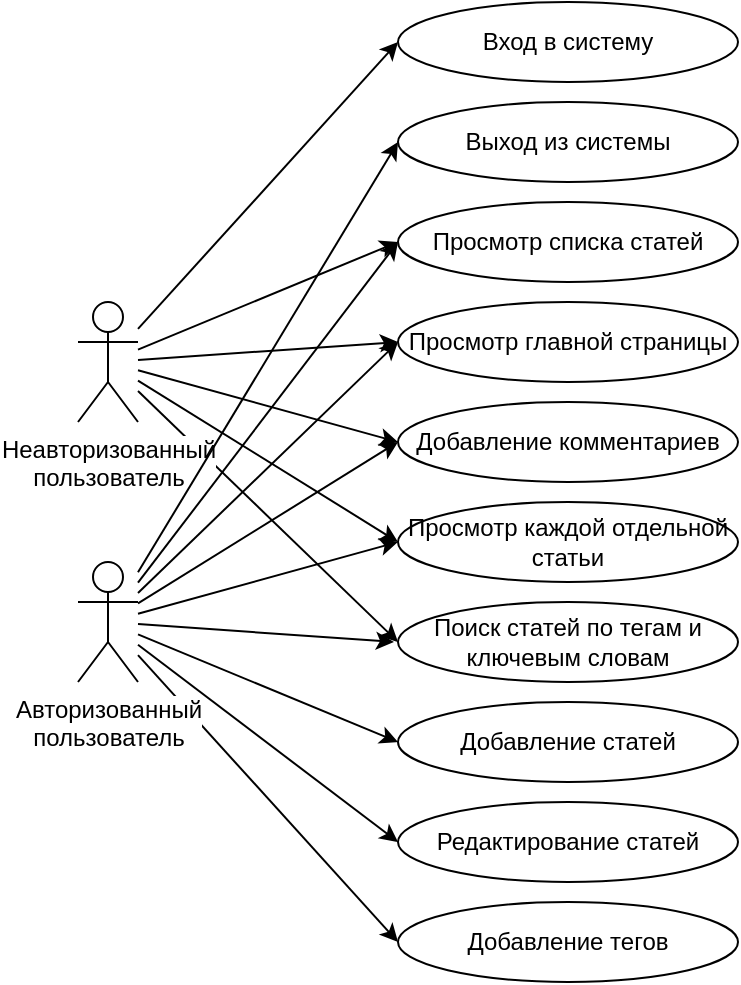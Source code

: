 <mxfile version="12.6.5" type="device"><diagram id="9_hVTVbMuOMkurt7SGr4" name="Page-1"><mxGraphModel dx="813" dy="458" grid="1" gridSize="10" guides="1" tooltips="1" connect="1" arrows="1" fold="1" page="1" pageScale="1" pageWidth="827" pageHeight="1169" math="0" shadow="0"><root><mxCell id="0"/><mxCell id="1" parent="0"/><mxCell id="jGfnjMHyW7pDlb2L7uUo-15" style="rounded=0;orthogonalLoop=1;jettySize=auto;html=1;entryX=0;entryY=0.5;entryDx=0;entryDy=0;" edge="1" parent="1" source="jGfnjMHyW7pDlb2L7uUo-1" target="jGfnjMHyW7pDlb2L7uUo-4"><mxGeometry relative="1" as="geometry"/></mxCell><mxCell id="jGfnjMHyW7pDlb2L7uUo-16" style="edgeStyle=none;rounded=0;orthogonalLoop=1;jettySize=auto;html=1;entryX=0;entryY=0.5;entryDx=0;entryDy=0;" edge="1" parent="1" source="jGfnjMHyW7pDlb2L7uUo-1" target="jGfnjMHyW7pDlb2L7uUo-6"><mxGeometry relative="1" as="geometry"/></mxCell><mxCell id="jGfnjMHyW7pDlb2L7uUo-17" style="edgeStyle=none;rounded=0;orthogonalLoop=1;jettySize=auto;html=1;entryX=0;entryY=0.5;entryDx=0;entryDy=0;" edge="1" parent="1" source="jGfnjMHyW7pDlb2L7uUo-1" target="jGfnjMHyW7pDlb2L7uUo-7"><mxGeometry relative="1" as="geometry"/></mxCell><mxCell id="jGfnjMHyW7pDlb2L7uUo-18" style="edgeStyle=none;rounded=0;orthogonalLoop=1;jettySize=auto;html=1;entryX=0;entryY=0.5;entryDx=0;entryDy=0;" edge="1" parent="1" source="jGfnjMHyW7pDlb2L7uUo-1" target="jGfnjMHyW7pDlb2L7uUo-8"><mxGeometry relative="1" as="geometry"/></mxCell><mxCell id="jGfnjMHyW7pDlb2L7uUo-19" style="edgeStyle=none;rounded=0;orthogonalLoop=1;jettySize=auto;html=1;entryX=0;entryY=0.5;entryDx=0;entryDy=0;" edge="1" parent="1" source="jGfnjMHyW7pDlb2L7uUo-1" target="jGfnjMHyW7pDlb2L7uUo-9"><mxGeometry relative="1" as="geometry"/></mxCell><mxCell id="jGfnjMHyW7pDlb2L7uUo-20" style="edgeStyle=none;rounded=0;orthogonalLoop=1;jettySize=auto;html=1;entryX=0;entryY=0.5;entryDx=0;entryDy=0;" edge="1" parent="1" source="jGfnjMHyW7pDlb2L7uUo-1" target="jGfnjMHyW7pDlb2L7uUo-10"><mxGeometry relative="1" as="geometry"/></mxCell><mxCell id="jGfnjMHyW7pDlb2L7uUo-1" value="Неавторизованный&lt;br&gt;пользователь" style="shape=umlActor;verticalLabelPosition=bottom;labelBackgroundColor=#ffffff;verticalAlign=top;html=1;outlineConnect=0;" vertex="1" parent="1"><mxGeometry x="50" y="160" width="30" height="60" as="geometry"/></mxCell><mxCell id="jGfnjMHyW7pDlb2L7uUo-21" style="edgeStyle=none;rounded=0;orthogonalLoop=1;jettySize=auto;html=1;entryX=0;entryY=0.5;entryDx=0;entryDy=0;" edge="1" parent="1" source="jGfnjMHyW7pDlb2L7uUo-2" target="jGfnjMHyW7pDlb2L7uUo-5"><mxGeometry relative="1" as="geometry"/></mxCell><mxCell id="jGfnjMHyW7pDlb2L7uUo-22" style="edgeStyle=none;rounded=0;orthogonalLoop=1;jettySize=auto;html=1;entryX=0;entryY=0.5;entryDx=0;entryDy=0;" edge="1" parent="1" source="jGfnjMHyW7pDlb2L7uUo-2" target="jGfnjMHyW7pDlb2L7uUo-6"><mxGeometry relative="1" as="geometry"/></mxCell><mxCell id="jGfnjMHyW7pDlb2L7uUo-23" style="edgeStyle=none;rounded=0;orthogonalLoop=1;jettySize=auto;html=1;entryX=0;entryY=0.5;entryDx=0;entryDy=0;" edge="1" parent="1" source="jGfnjMHyW7pDlb2L7uUo-2" target="jGfnjMHyW7pDlb2L7uUo-7"><mxGeometry relative="1" as="geometry"/></mxCell><mxCell id="jGfnjMHyW7pDlb2L7uUo-24" style="edgeStyle=none;rounded=0;orthogonalLoop=1;jettySize=auto;html=1;entryX=0;entryY=0.5;entryDx=0;entryDy=0;" edge="1" parent="1" source="jGfnjMHyW7pDlb2L7uUo-2" target="jGfnjMHyW7pDlb2L7uUo-8"><mxGeometry relative="1" as="geometry"/></mxCell><mxCell id="jGfnjMHyW7pDlb2L7uUo-25" style="edgeStyle=none;rounded=0;orthogonalLoop=1;jettySize=auto;html=1;entryX=0;entryY=0.5;entryDx=0;entryDy=0;" edge="1" parent="1" source="jGfnjMHyW7pDlb2L7uUo-2" target="jGfnjMHyW7pDlb2L7uUo-9"><mxGeometry relative="1" as="geometry"/></mxCell><mxCell id="jGfnjMHyW7pDlb2L7uUo-26" style="edgeStyle=none;rounded=0;orthogonalLoop=1;jettySize=auto;html=1;" edge="1" parent="1" source="jGfnjMHyW7pDlb2L7uUo-2"><mxGeometry relative="1" as="geometry"><mxPoint x="208" y="330" as="targetPoint"/></mxGeometry></mxCell><mxCell id="jGfnjMHyW7pDlb2L7uUo-27" style="edgeStyle=none;rounded=0;orthogonalLoop=1;jettySize=auto;html=1;entryX=0;entryY=0.5;entryDx=0;entryDy=0;" edge="1" parent="1" source="jGfnjMHyW7pDlb2L7uUo-2" target="jGfnjMHyW7pDlb2L7uUo-11"><mxGeometry relative="1" as="geometry"/></mxCell><mxCell id="jGfnjMHyW7pDlb2L7uUo-28" style="edgeStyle=none;rounded=0;orthogonalLoop=1;jettySize=auto;html=1;entryX=0;entryY=0.5;entryDx=0;entryDy=0;" edge="1" parent="1" source="jGfnjMHyW7pDlb2L7uUo-2" target="jGfnjMHyW7pDlb2L7uUo-12"><mxGeometry relative="1" as="geometry"/></mxCell><mxCell id="jGfnjMHyW7pDlb2L7uUo-29" style="edgeStyle=none;rounded=0;orthogonalLoop=1;jettySize=auto;html=1;entryX=0;entryY=0.5;entryDx=0;entryDy=0;" edge="1" parent="1" source="jGfnjMHyW7pDlb2L7uUo-2" target="jGfnjMHyW7pDlb2L7uUo-13"><mxGeometry relative="1" as="geometry"/></mxCell><mxCell id="jGfnjMHyW7pDlb2L7uUo-2" value="Авторизованный&lt;br&gt;пользователь" style="shape=umlActor;verticalLabelPosition=bottom;labelBackgroundColor=#ffffff;verticalAlign=top;html=1;outlineConnect=0;" vertex="1" parent="1"><mxGeometry x="50" y="290" width="30" height="60" as="geometry"/></mxCell><mxCell id="jGfnjMHyW7pDlb2L7uUo-4" value="Вход в систему" style="ellipse;whiteSpace=wrap;html=1;" vertex="1" parent="1"><mxGeometry x="210" y="10" width="170" height="40" as="geometry"/></mxCell><mxCell id="jGfnjMHyW7pDlb2L7uUo-5" value="Выход из системы" style="ellipse;whiteSpace=wrap;html=1;" vertex="1" parent="1"><mxGeometry x="210" y="60" width="170" height="40" as="geometry"/></mxCell><mxCell id="jGfnjMHyW7pDlb2L7uUo-6" value="Просмотр списка статей" style="ellipse;whiteSpace=wrap;html=1;" vertex="1" parent="1"><mxGeometry x="210" y="110" width="170" height="40" as="geometry"/></mxCell><mxCell id="jGfnjMHyW7pDlb2L7uUo-7" value="Просмотр главной страницы" style="ellipse;whiteSpace=wrap;html=1;" vertex="1" parent="1"><mxGeometry x="210" y="160" width="170" height="40" as="geometry"/></mxCell><mxCell id="jGfnjMHyW7pDlb2L7uUo-8" value="Добавление комментариев" style="ellipse;whiteSpace=wrap;html=1;" vertex="1" parent="1"><mxGeometry x="210" y="210" width="170" height="40" as="geometry"/></mxCell><mxCell id="jGfnjMHyW7pDlb2L7uUo-9" value="Просмотр каждой отдельной статьи" style="ellipse;whiteSpace=wrap;html=1;" vertex="1" parent="1"><mxGeometry x="210" y="260" width="170" height="40" as="geometry"/></mxCell><mxCell id="jGfnjMHyW7pDlb2L7uUo-10" value="Поиск статей по тегам и ключевым словам" style="ellipse;whiteSpace=wrap;html=1;" vertex="1" parent="1"><mxGeometry x="210" y="310" width="170" height="40" as="geometry"/></mxCell><mxCell id="jGfnjMHyW7pDlb2L7uUo-11" value="Добавление статей" style="ellipse;whiteSpace=wrap;html=1;" vertex="1" parent="1"><mxGeometry x="210" y="360" width="170" height="40" as="geometry"/></mxCell><mxCell id="jGfnjMHyW7pDlb2L7uUo-12" value="Редактирование статей" style="ellipse;whiteSpace=wrap;html=1;" vertex="1" parent="1"><mxGeometry x="210" y="410" width="170" height="40" as="geometry"/></mxCell><mxCell id="jGfnjMHyW7pDlb2L7uUo-13" value="Добавление тегов" style="ellipse;whiteSpace=wrap;html=1;" vertex="1" parent="1"><mxGeometry x="210" y="460" width="170" height="40" as="geometry"/></mxCell></root></mxGraphModel></diagram></mxfile>